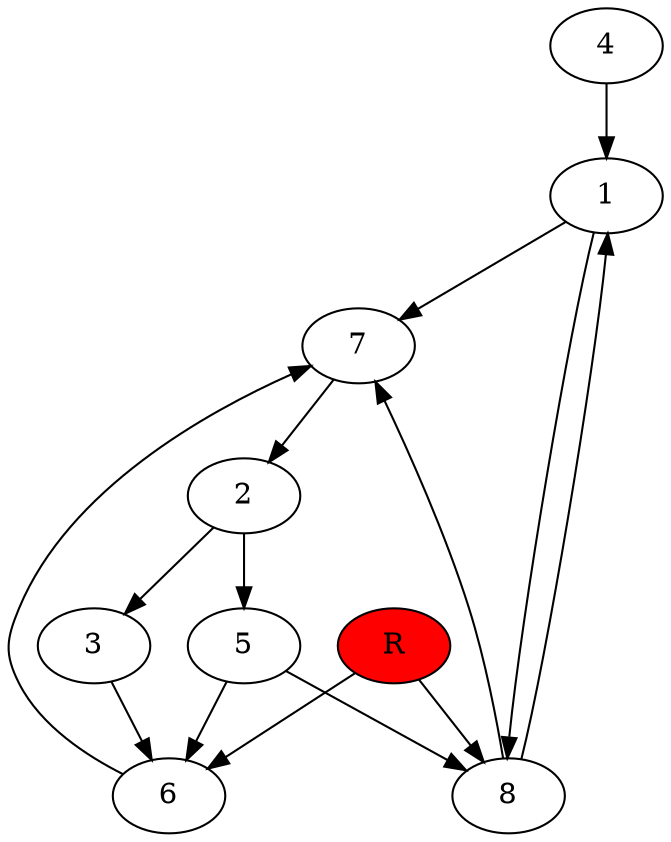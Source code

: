 digraph prb28258 {
	1
	2
	3
	4
	5
	6
	7
	8
	R [fillcolor="#ff0000" style=filled]
	1 -> 7
	1 -> 8
	2 -> 3
	2 -> 5
	3 -> 6
	4 -> 1
	5 -> 6
	5 -> 8
	6 -> 7
	7 -> 2
	8 -> 1
	8 -> 7
	R -> 6
	R -> 8
}
